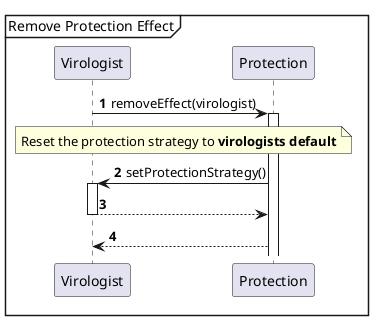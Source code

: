 @startuml
'https://plantuml.com/sequence-diagram

autonumber

mainframe Remove Protection Effect

Virologist -> Protection++ : removeEffect(virologist)

note over Virologist, Protection
Reset the protection strategy to **virologists default**
end note

Protection -> Virologist++: setProtectionStrategy()
Virologist --> Protection--

Protection --> Virologist

@enduml